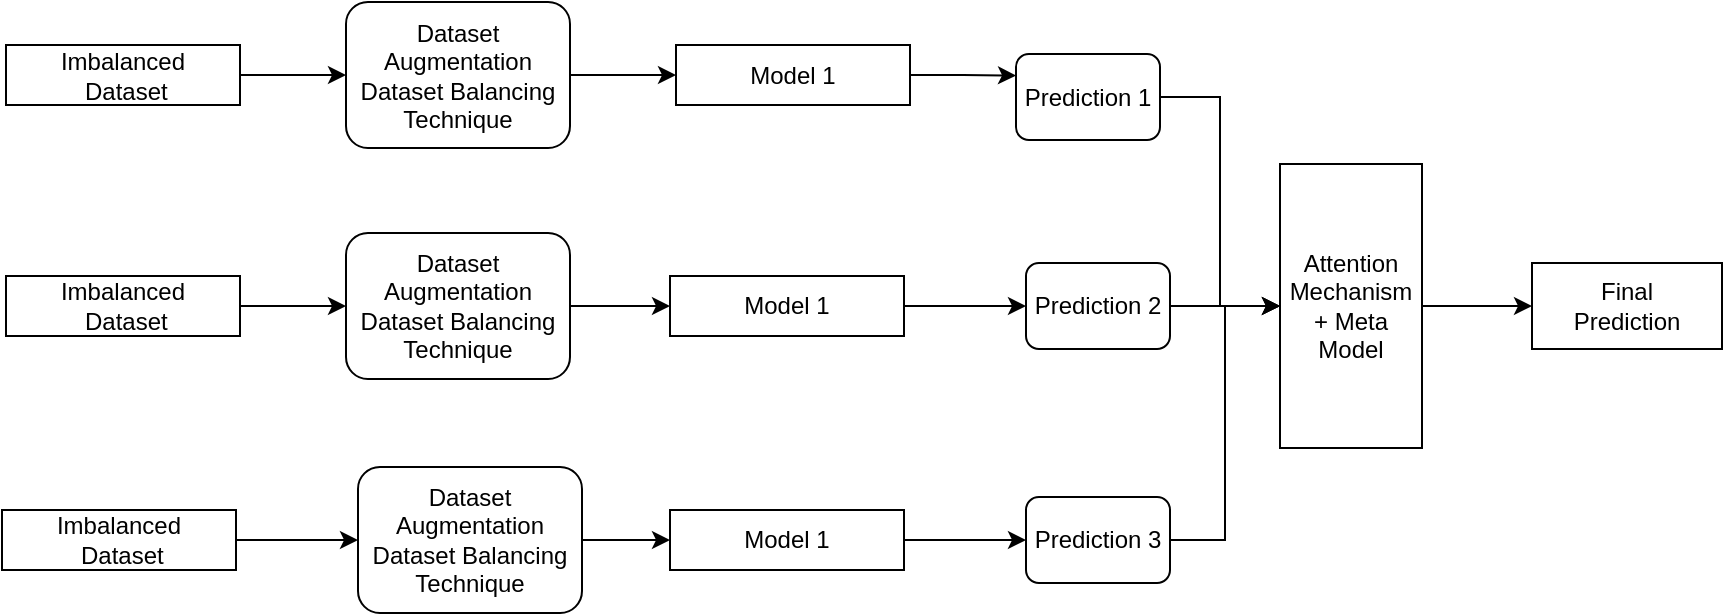 <mxfile version="21.5.0" type="github">
  <diagram name="Page-1" id="TNCVf5kS6gqfiuI0d2p6">
    <mxGraphModel dx="1122" dy="725" grid="0" gridSize="10" guides="1" tooltips="1" connect="1" arrows="1" fold="1" page="1" pageScale="1" pageWidth="1169" pageHeight="1654" math="0" shadow="0">
      <root>
        <mxCell id="0" />
        <mxCell id="1" parent="0" />
        <mxCell id="rVVpyQ61FlN7RaaOpPG8-38" style="edgeStyle=orthogonalEdgeStyle;rounded=0;orthogonalLoop=1;jettySize=auto;html=1;entryX=0;entryY=0.5;entryDx=0;entryDy=0;" edge="1" parent="1" source="rVVpyQ61FlN7RaaOpPG8-3" target="rVVpyQ61FlN7RaaOpPG8-22">
          <mxGeometry relative="1" as="geometry" />
        </mxCell>
        <mxCell id="rVVpyQ61FlN7RaaOpPG8-3" value="Imbalanced&lt;br&gt;&amp;nbsp;Dataset" style="rounded=0;whiteSpace=wrap;html=1;" vertex="1" parent="1">
          <mxGeometry x="11" y="331.5" width="117" height="30" as="geometry" />
        </mxCell>
        <mxCell id="rVVpyQ61FlN7RaaOpPG8-10" value="Final &lt;br&gt;Prediction" style="rounded=0;whiteSpace=wrap;html=1;" vertex="1" parent="1">
          <mxGeometry x="774" y="440.5" width="95" height="43" as="geometry" />
        </mxCell>
        <mxCell id="rVVpyQ61FlN7RaaOpPG8-44" style="edgeStyle=orthogonalEdgeStyle;rounded=0;orthogonalLoop=1;jettySize=auto;html=1;entryX=0;entryY=0.25;entryDx=0;entryDy=0;" edge="1" parent="1" source="rVVpyQ61FlN7RaaOpPG8-14" target="rVVpyQ61FlN7RaaOpPG8-26">
          <mxGeometry relative="1" as="geometry" />
        </mxCell>
        <mxCell id="rVVpyQ61FlN7RaaOpPG8-14" value="Model 1" style="rounded=0;whiteSpace=wrap;html=1;" vertex="1" parent="1">
          <mxGeometry x="346" y="331.5" width="117" height="30" as="geometry" />
        </mxCell>
        <mxCell id="rVVpyQ61FlN7RaaOpPG8-50" style="edgeStyle=orthogonalEdgeStyle;rounded=0;orthogonalLoop=1;jettySize=auto;html=1;" edge="1" parent="1" source="rVVpyQ61FlN7RaaOpPG8-15" target="rVVpyQ61FlN7RaaOpPG8-10">
          <mxGeometry relative="1" as="geometry" />
        </mxCell>
        <mxCell id="rVVpyQ61FlN7RaaOpPG8-15" value="Attention Mechanism + Meta Model" style="whiteSpace=wrap;html=1;" vertex="1" parent="1">
          <mxGeometry x="648" y="391" width="71" height="142" as="geometry" />
        </mxCell>
        <mxCell id="rVVpyQ61FlN7RaaOpPG8-41" style="edgeStyle=orthogonalEdgeStyle;rounded=0;orthogonalLoop=1;jettySize=auto;html=1;" edge="1" parent="1" source="rVVpyQ61FlN7RaaOpPG8-22" target="rVVpyQ61FlN7RaaOpPG8-14">
          <mxGeometry relative="1" as="geometry" />
        </mxCell>
        <mxCell id="rVVpyQ61FlN7RaaOpPG8-22" value="Dataset&lt;br&gt;Augmentation&lt;br&gt;Dataset Balancing&lt;br&gt;Technique" style="rounded=1;whiteSpace=wrap;html=1;" vertex="1" parent="1">
          <mxGeometry x="181" y="310" width="112" height="73" as="geometry" />
        </mxCell>
        <mxCell id="rVVpyQ61FlN7RaaOpPG8-47" style="edgeStyle=orthogonalEdgeStyle;rounded=0;orthogonalLoop=1;jettySize=auto;html=1;entryX=0;entryY=0.5;entryDx=0;entryDy=0;" edge="1" parent="1" source="rVVpyQ61FlN7RaaOpPG8-26" target="rVVpyQ61FlN7RaaOpPG8-15">
          <mxGeometry relative="1" as="geometry" />
        </mxCell>
        <mxCell id="rVVpyQ61FlN7RaaOpPG8-26" value="Prediction 1" style="rounded=1;whiteSpace=wrap;html=1;" vertex="1" parent="1">
          <mxGeometry x="516" y="336" width="72" height="43" as="geometry" />
        </mxCell>
        <mxCell id="rVVpyQ61FlN7RaaOpPG8-39" style="edgeStyle=orthogonalEdgeStyle;rounded=0;orthogonalLoop=1;jettySize=auto;html=1;entryX=0;entryY=0.5;entryDx=0;entryDy=0;" edge="1" parent="1" source="rVVpyQ61FlN7RaaOpPG8-27" target="rVVpyQ61FlN7RaaOpPG8-29">
          <mxGeometry relative="1" as="geometry" />
        </mxCell>
        <mxCell id="rVVpyQ61FlN7RaaOpPG8-27" value="Imbalanced&lt;br&gt;&amp;nbsp;Dataset" style="rounded=0;whiteSpace=wrap;html=1;" vertex="1" parent="1">
          <mxGeometry x="11" y="447" width="117" height="30" as="geometry" />
        </mxCell>
        <mxCell id="rVVpyQ61FlN7RaaOpPG8-40" style="edgeStyle=orthogonalEdgeStyle;rounded=0;orthogonalLoop=1;jettySize=auto;html=1;" edge="1" parent="1" source="rVVpyQ61FlN7RaaOpPG8-28" target="rVVpyQ61FlN7RaaOpPG8-30">
          <mxGeometry relative="1" as="geometry" />
        </mxCell>
        <mxCell id="rVVpyQ61FlN7RaaOpPG8-28" value="Imbalanced&lt;br&gt;&amp;nbsp;Dataset" style="rounded=0;whiteSpace=wrap;html=1;" vertex="1" parent="1">
          <mxGeometry x="9" y="564" width="117" height="30" as="geometry" />
        </mxCell>
        <mxCell id="rVVpyQ61FlN7RaaOpPG8-42" style="edgeStyle=orthogonalEdgeStyle;rounded=0;orthogonalLoop=1;jettySize=auto;html=1;" edge="1" parent="1" source="rVVpyQ61FlN7RaaOpPG8-29" target="rVVpyQ61FlN7RaaOpPG8-34">
          <mxGeometry relative="1" as="geometry" />
        </mxCell>
        <mxCell id="rVVpyQ61FlN7RaaOpPG8-29" value="Dataset&lt;br&gt;Augmentation&lt;br&gt;Dataset Balancing&lt;br&gt;Technique" style="rounded=1;whiteSpace=wrap;html=1;" vertex="1" parent="1">
          <mxGeometry x="181" y="425.5" width="112" height="73" as="geometry" />
        </mxCell>
        <mxCell id="rVVpyQ61FlN7RaaOpPG8-43" style="edgeStyle=orthogonalEdgeStyle;rounded=0;orthogonalLoop=1;jettySize=auto;html=1;" edge="1" parent="1" source="rVVpyQ61FlN7RaaOpPG8-30" target="rVVpyQ61FlN7RaaOpPG8-35">
          <mxGeometry relative="1" as="geometry" />
        </mxCell>
        <mxCell id="rVVpyQ61FlN7RaaOpPG8-30" value="Dataset&lt;br&gt;Augmentation&lt;br&gt;Dataset Balancing&lt;br&gt;Technique" style="rounded=1;whiteSpace=wrap;html=1;" vertex="1" parent="1">
          <mxGeometry x="187" y="542.5" width="112" height="73" as="geometry" />
        </mxCell>
        <mxCell id="rVVpyQ61FlN7RaaOpPG8-45" style="edgeStyle=orthogonalEdgeStyle;rounded=0;orthogonalLoop=1;jettySize=auto;html=1;entryX=0;entryY=0.5;entryDx=0;entryDy=0;" edge="1" parent="1" source="rVVpyQ61FlN7RaaOpPG8-34" target="rVVpyQ61FlN7RaaOpPG8-36">
          <mxGeometry relative="1" as="geometry" />
        </mxCell>
        <mxCell id="rVVpyQ61FlN7RaaOpPG8-34" value="Model 1" style="rounded=0;whiteSpace=wrap;html=1;" vertex="1" parent="1">
          <mxGeometry x="343" y="447" width="117" height="30" as="geometry" />
        </mxCell>
        <mxCell id="rVVpyQ61FlN7RaaOpPG8-46" style="edgeStyle=orthogonalEdgeStyle;rounded=0;orthogonalLoop=1;jettySize=auto;html=1;entryX=0;entryY=0.5;entryDx=0;entryDy=0;" edge="1" parent="1" source="rVVpyQ61FlN7RaaOpPG8-35" target="rVVpyQ61FlN7RaaOpPG8-37">
          <mxGeometry relative="1" as="geometry" />
        </mxCell>
        <mxCell id="rVVpyQ61FlN7RaaOpPG8-35" value="Model 1" style="rounded=0;whiteSpace=wrap;html=1;" vertex="1" parent="1">
          <mxGeometry x="343" y="564" width="117" height="30" as="geometry" />
        </mxCell>
        <mxCell id="rVVpyQ61FlN7RaaOpPG8-48" style="edgeStyle=orthogonalEdgeStyle;rounded=0;orthogonalLoop=1;jettySize=auto;html=1;" edge="1" parent="1" source="rVVpyQ61FlN7RaaOpPG8-36" target="rVVpyQ61FlN7RaaOpPG8-15">
          <mxGeometry relative="1" as="geometry" />
        </mxCell>
        <mxCell id="rVVpyQ61FlN7RaaOpPG8-36" value="Prediction 2" style="rounded=1;whiteSpace=wrap;html=1;" vertex="1" parent="1">
          <mxGeometry x="521" y="440.5" width="72" height="43" as="geometry" />
        </mxCell>
        <mxCell id="rVVpyQ61FlN7RaaOpPG8-49" style="edgeStyle=orthogonalEdgeStyle;rounded=0;orthogonalLoop=1;jettySize=auto;html=1;entryX=0;entryY=0.5;entryDx=0;entryDy=0;" edge="1" parent="1" source="rVVpyQ61FlN7RaaOpPG8-37" target="rVVpyQ61FlN7RaaOpPG8-15">
          <mxGeometry relative="1" as="geometry" />
        </mxCell>
        <mxCell id="rVVpyQ61FlN7RaaOpPG8-37" value="Prediction 3" style="rounded=1;whiteSpace=wrap;html=1;" vertex="1" parent="1">
          <mxGeometry x="521" y="557.5" width="72" height="43" as="geometry" />
        </mxCell>
      </root>
    </mxGraphModel>
  </diagram>
</mxfile>

